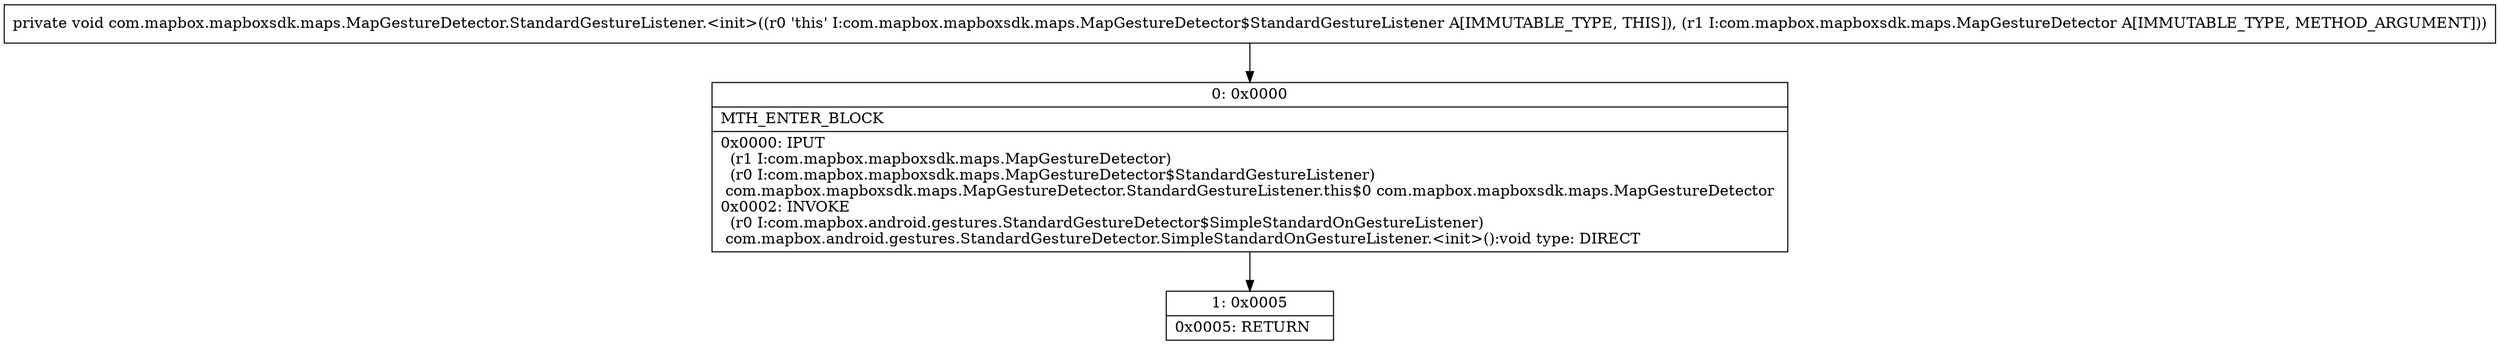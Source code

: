 digraph "CFG forcom.mapbox.mapboxsdk.maps.MapGestureDetector.StandardGestureListener.\<init\>(Lcom\/mapbox\/mapboxsdk\/maps\/MapGestureDetector;)V" {
Node_0 [shape=record,label="{0\:\ 0x0000|MTH_ENTER_BLOCK\l|0x0000: IPUT  \l  (r1 I:com.mapbox.mapboxsdk.maps.MapGestureDetector)\l  (r0 I:com.mapbox.mapboxsdk.maps.MapGestureDetector$StandardGestureListener)\l com.mapbox.mapboxsdk.maps.MapGestureDetector.StandardGestureListener.this$0 com.mapbox.mapboxsdk.maps.MapGestureDetector \l0x0002: INVOKE  \l  (r0 I:com.mapbox.android.gestures.StandardGestureDetector$SimpleStandardOnGestureListener)\l com.mapbox.android.gestures.StandardGestureDetector.SimpleStandardOnGestureListener.\<init\>():void type: DIRECT \l}"];
Node_1 [shape=record,label="{1\:\ 0x0005|0x0005: RETURN   \l}"];
MethodNode[shape=record,label="{private void com.mapbox.mapboxsdk.maps.MapGestureDetector.StandardGestureListener.\<init\>((r0 'this' I:com.mapbox.mapboxsdk.maps.MapGestureDetector$StandardGestureListener A[IMMUTABLE_TYPE, THIS]), (r1 I:com.mapbox.mapboxsdk.maps.MapGestureDetector A[IMMUTABLE_TYPE, METHOD_ARGUMENT])) }"];
MethodNode -> Node_0;
Node_0 -> Node_1;
}

